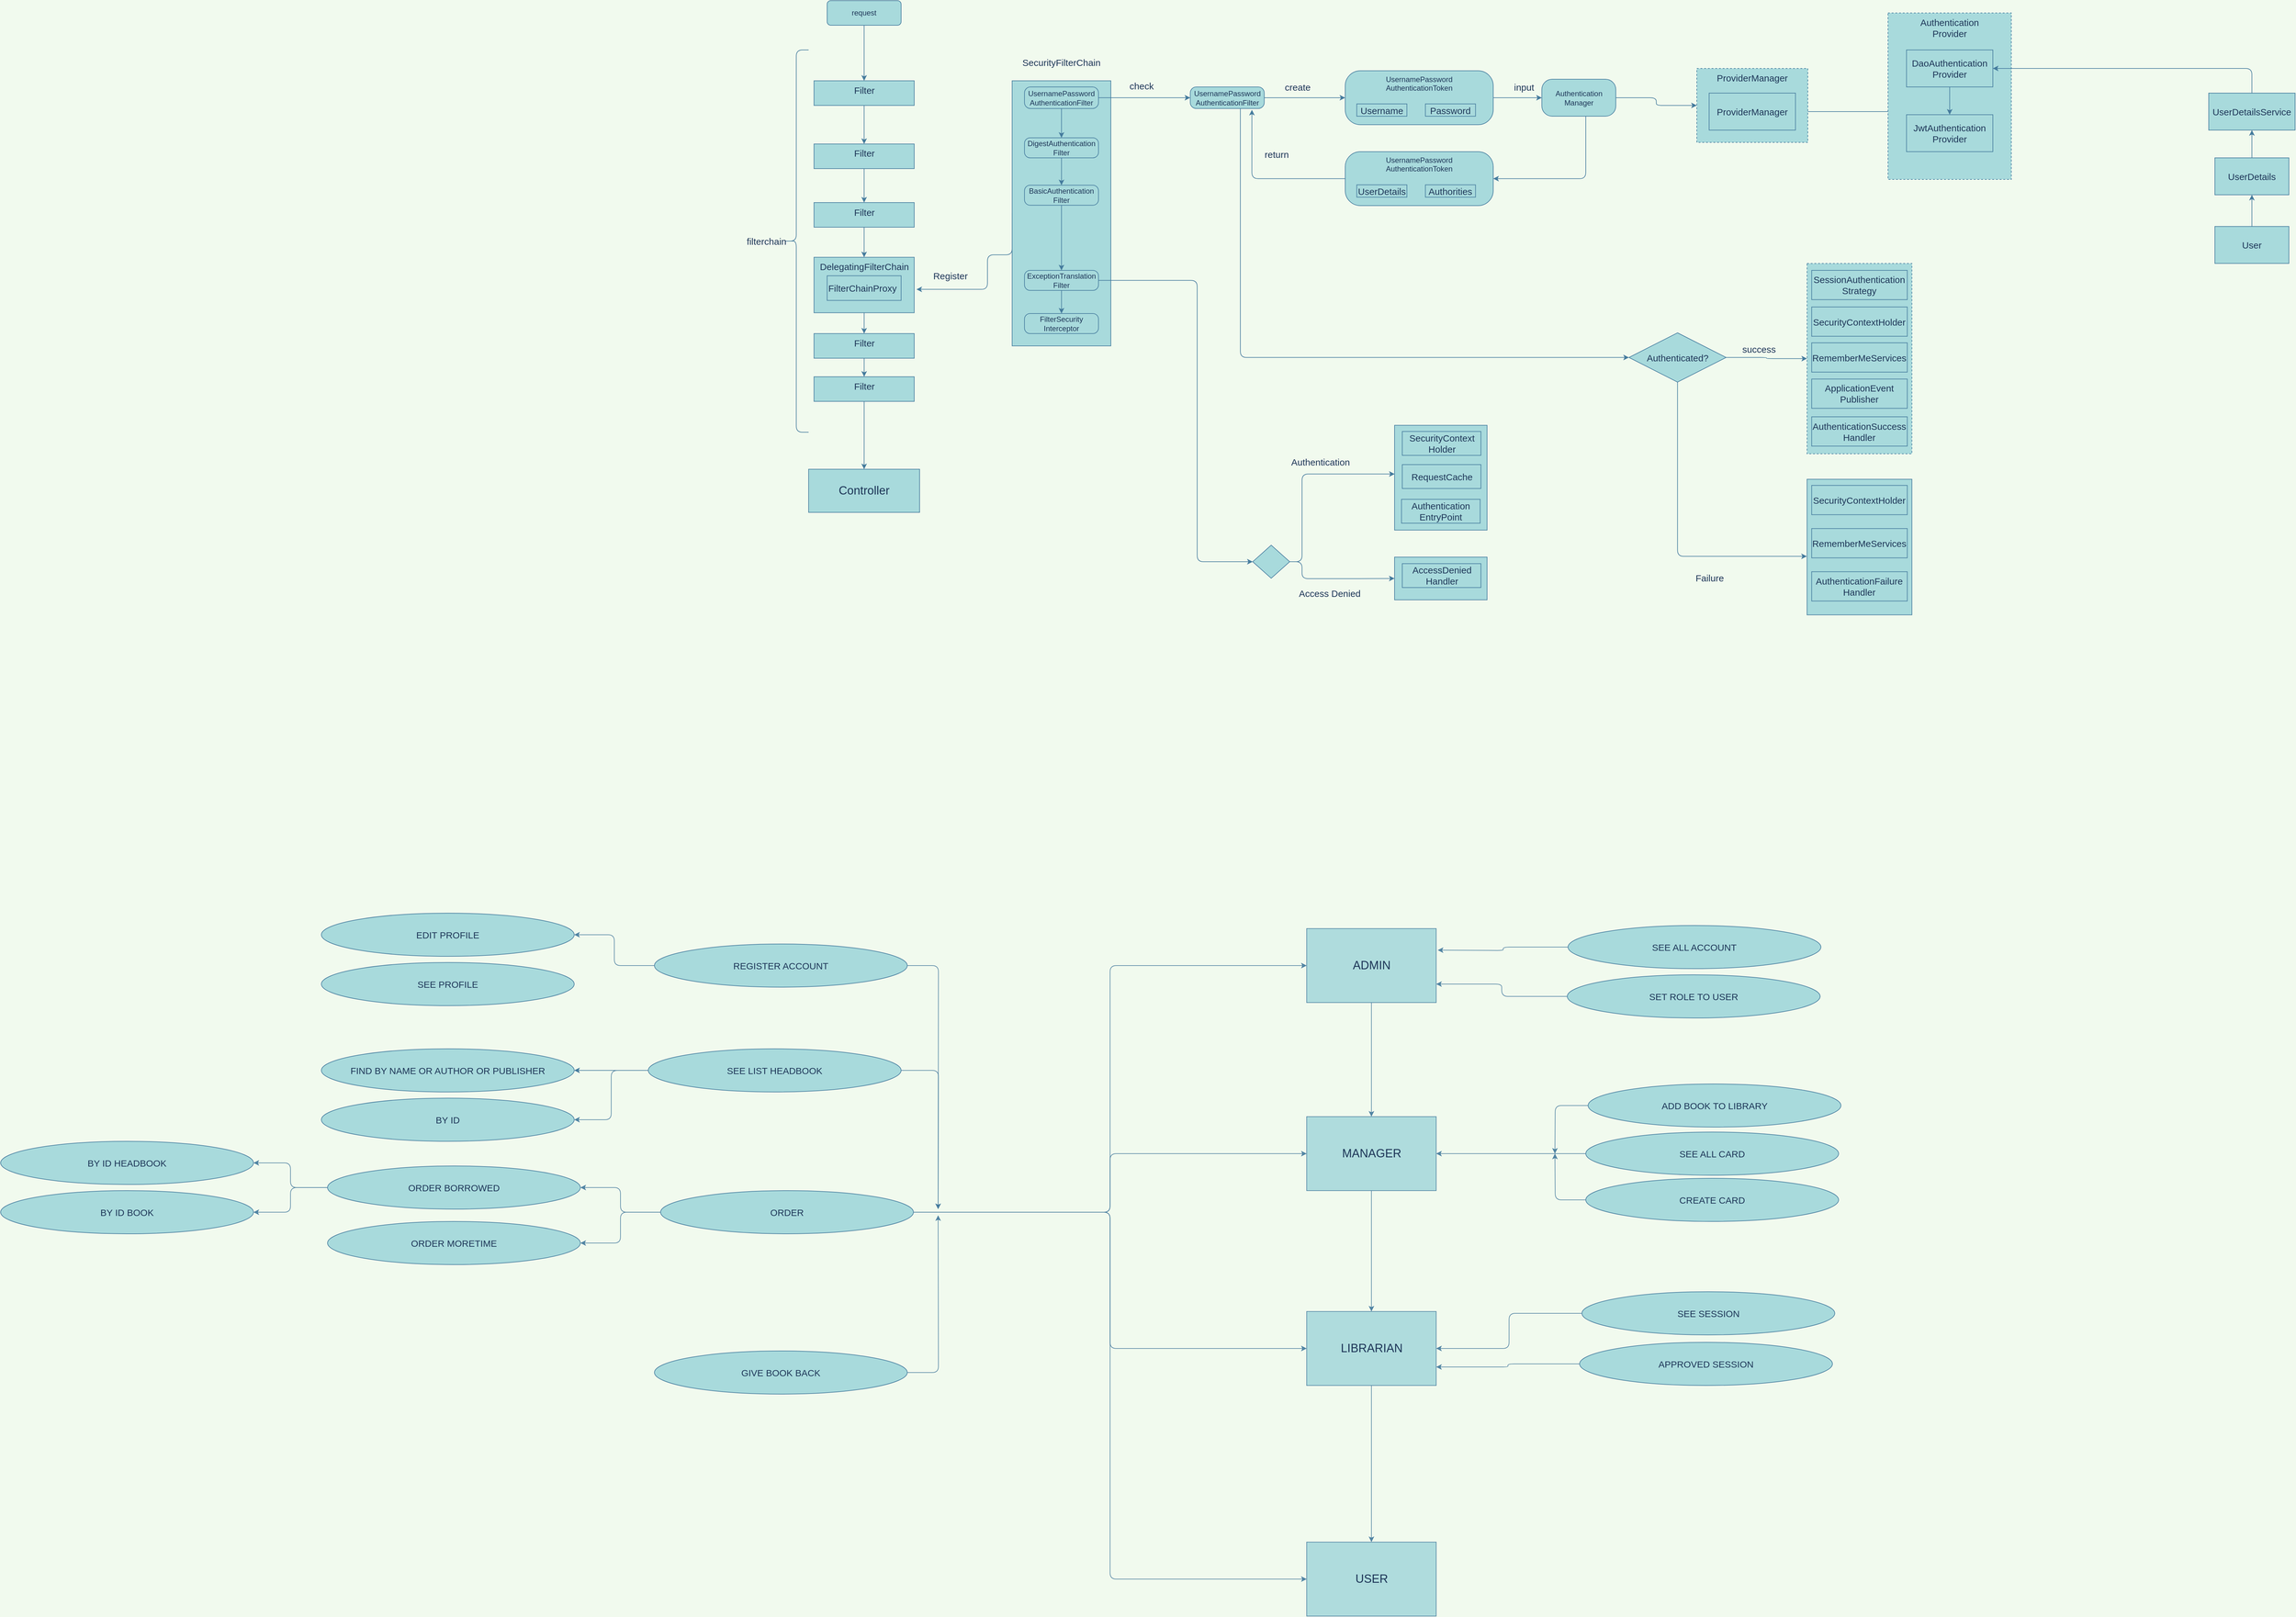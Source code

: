 <mxfile version="14.1.1" type="github">
  <diagram id="C5RBs43oDa-KdzZeNtuy" name="Page-1">
    <mxGraphModel dx="5030" dy="967" grid="1" gridSize="10" guides="1" tooltips="1" connect="1" arrows="1" fold="1" page="1" pageScale="1" pageWidth="3300" pageHeight="4681" background="#F1FAEE" math="0" shadow="0">
      <root>
        <mxCell id="WIyWlLk6GJQsqaUBKTNV-0" />
        <mxCell id="WIyWlLk6GJQsqaUBKTNV-1" parent="WIyWlLk6GJQsqaUBKTNV-0" />
        <mxCell id="i1rqOl0TpUe76ZHr00pR-119" style="edgeStyle=orthogonalEdgeStyle;curved=0;rounded=1;sketch=0;orthogonalLoop=1;jettySize=auto;html=1;entryX=1;entryY=0.5;entryDx=0;entryDy=0;strokeColor=#457B9D;fillColor=#A8DADC;fontSize=15;fontColor=#1D3557;" edge="1" parent="WIyWlLk6GJQsqaUBKTNV-1" source="i1rqOl0TpUe76ZHr00pR-103" target="i1rqOl0TpUe76ZHr00pR-118">
          <mxGeometry relative="1" as="geometry">
            <Array as="points">
              <mxPoint x="1840" y="240" />
              <mxPoint x="1840" y="240" />
            </Array>
          </mxGeometry>
        </mxCell>
        <mxCell id="i1rqOl0TpUe76ZHr00pR-103" value="Authentication&lt;br&gt;Provider" style="rounded=0;whiteSpace=wrap;html=1;sketch=0;strokeColor=#457B9D;fillColor=#A8DADC;fontSize=15;fontColor=#1D3557;align=center;labelBackgroundColor=none;verticalAlign=top;dashed=1;" vertex="1" parent="WIyWlLk6GJQsqaUBKTNV-1">
          <mxGeometry x="1880" y="80" width="200" height="270" as="geometry" />
        </mxCell>
        <mxCell id="i1rqOl0TpUe76ZHr00pR-105" value="ProviderManager" style="rounded=0;whiteSpace=wrap;html=1;sketch=0;strokeColor=#457B9D;fillColor=#A8DADC;fontSize=15;fontColor=#1D3557;align=center;verticalAlign=top;dashed=1;" vertex="1" parent="WIyWlLk6GJQsqaUBKTNV-1">
          <mxGeometry x="1570" y="170" width="180" height="120" as="geometry" />
        </mxCell>
        <mxCell id="i1rqOl0TpUe76ZHr00pR-66" style="edgeStyle=orthogonalEdgeStyle;curved=0;rounded=1;sketch=0;orthogonalLoop=1;jettySize=auto;html=1;entryX=0.5;entryY=0;entryDx=0;entryDy=0;strokeColor=#457B9D;fillColor=#A8DADC;fontSize=15;fontColor=#1D3557;" edge="1" parent="WIyWlLk6GJQsqaUBKTNV-1" source="i1rqOl0TpUe76ZHr00pR-19" target="i1rqOl0TpUe76ZHr00pR-63">
          <mxGeometry relative="1" as="geometry" />
        </mxCell>
        <mxCell id="i1rqOl0TpUe76ZHr00pR-19" value="DelegatingFilterChain" style="rounded=0;whiteSpace=wrap;html=1;sketch=0;strokeColor=#457B9D;fillColor=#A8DADC;fontSize=15;fontColor=#1D3557;align=center;horizontal=1;verticalAlign=top;" vertex="1" parent="WIyWlLk6GJQsqaUBKTNV-1">
          <mxGeometry x="138.75" y="476.24" width="162.5" height="90" as="geometry" />
        </mxCell>
        <mxCell id="i1rqOl0TpUe76ZHr00pR-18" style="edgeStyle=orthogonalEdgeStyle;curved=0;rounded=1;sketch=0;orthogonalLoop=1;jettySize=auto;html=1;strokeColor=#457B9D;fillColor=#A8DADC;fontSize=15;fontColor=#1D3557;entryX=1.022;entryY=0.578;entryDx=0;entryDy=0;entryPerimeter=0;exitX=0;exitY=0.5;exitDx=0;exitDy=0;" edge="1" parent="WIyWlLk6GJQsqaUBKTNV-1" source="i1rqOl0TpUe76ZHr00pR-17" target="i1rqOl0TpUe76ZHr00pR-19">
          <mxGeometry relative="1" as="geometry">
            <mxPoint x="470" y="491.24" as="targetPoint" />
            <Array as="points">
              <mxPoint x="420" y="472.24" />
              <mxPoint x="420" y="528.24" />
            </Array>
          </mxGeometry>
        </mxCell>
        <mxCell id="i1rqOl0TpUe76ZHr00pR-17" value="" style="rounded=0;whiteSpace=wrap;html=1;sketch=0;strokeColor=#457B9D;fillColor=#A8DADC;fontSize=15;fontColor=#1D3557;align=left;" vertex="1" parent="WIyWlLk6GJQsqaUBKTNV-1">
          <mxGeometry x="459.98" y="190" width="160.02" height="430" as="geometry" />
        </mxCell>
        <mxCell id="i1rqOl0TpUe76ZHr00pR-62" style="edgeStyle=orthogonalEdgeStyle;curved=0;rounded=1;sketch=0;orthogonalLoop=1;jettySize=auto;html=1;entryX=0.5;entryY=0;entryDx=0;entryDy=0;strokeColor=#457B9D;fillColor=#A8DADC;fontSize=15;fontColor=#1D3557;" edge="1" parent="WIyWlLk6GJQsqaUBKTNV-1" source="WIyWlLk6GJQsqaUBKTNV-3" target="i1rqOl0TpUe76ZHr00pR-47">
          <mxGeometry relative="1" as="geometry" />
        </mxCell>
        <mxCell id="WIyWlLk6GJQsqaUBKTNV-3" value="request" style="rounded=1;whiteSpace=wrap;html=1;fontSize=12;glass=0;strokeWidth=1;shadow=0;fillColor=#A8DADC;strokeColor=#457B9D;fontColor=#1D3557;" parent="WIyWlLk6GJQsqaUBKTNV-1" vertex="1">
          <mxGeometry x="160" y="60" width="120" height="40" as="geometry" />
        </mxCell>
        <mxCell id="i1rqOl0TpUe76ZHr00pR-2" value="filterchain" style="shape=curlyBracket;whiteSpace=wrap;html=1;rounded=1;sketch=0;strokeColor=#457B9D;fillColor=#A8DADC;fontColor=#1D3557;align=left;fontSize=15;verticalAlign=middle;horizontal=1;labelPosition=left;verticalLabelPosition=middle;textDirection=rtl;" vertex="1" parent="WIyWlLk6GJQsqaUBKTNV-1">
          <mxGeometry x="90" y="140" width="40" height="620" as="geometry" />
        </mxCell>
        <mxCell id="i1rqOl0TpUe76ZHr00pR-68" value="" style="edgeStyle=orthogonalEdgeStyle;curved=0;rounded=1;sketch=0;orthogonalLoop=1;jettySize=auto;html=1;strokeColor=#457B9D;fillColor=#A8DADC;fontSize=15;fontColor=#1D3557;" edge="1" parent="WIyWlLk6GJQsqaUBKTNV-1" source="i1rqOl0TpUe76ZHr00pR-4" target="i1rqOl0TpUe76ZHr00pR-67">
          <mxGeometry relative="1" as="geometry" />
        </mxCell>
        <mxCell id="i1rqOl0TpUe76ZHr00pR-151" style="edgeStyle=orthogonalEdgeStyle;curved=0;rounded=1;sketch=0;orthogonalLoop=1;jettySize=auto;html=1;entryX=0;entryY=0.5;entryDx=0;entryDy=0;strokeColor=#457B9D;fillColor=#A8DADC;fontSize=19;fontColor=#1D3557;" edge="1" parent="WIyWlLk6GJQsqaUBKTNV-1" source="i1rqOl0TpUe76ZHr00pR-4" target="i1rqOl0TpUe76ZHr00pR-75">
          <mxGeometry relative="1" as="geometry">
            <Array as="points">
              <mxPoint x="830" y="639" />
            </Array>
          </mxGeometry>
        </mxCell>
        <mxCell id="i1rqOl0TpUe76ZHr00pR-4" value="UsernamePassword&lt;br&gt;AuthenticationFilter" style="whiteSpace=wrap;html=1;rounded=1;shadow=0;fontColor=#1D3557;strokeColor=#457B9D;strokeWidth=1;fillColor=#A8DADC;glass=0;arcSize=28;rotation=0;" vertex="1" parent="WIyWlLk6GJQsqaUBKTNV-1">
          <mxGeometry x="748.75" y="200" width="120" height="35" as="geometry" />
        </mxCell>
        <mxCell id="i1rqOl0TpUe76ZHr00pR-9" value="" style="edgeStyle=orthogonalEdgeStyle;curved=0;rounded=1;sketch=0;orthogonalLoop=1;jettySize=auto;html=1;strokeColor=#457B9D;fillColor=#A8DADC;fontSize=15;fontColor=#1D3557;" edge="1" parent="WIyWlLk6GJQsqaUBKTNV-1" source="i1rqOl0TpUe76ZHr00pR-6" target="i1rqOl0TpUe76ZHr00pR-8">
          <mxGeometry relative="1" as="geometry" />
        </mxCell>
        <mxCell id="i1rqOl0TpUe76ZHr00pR-6" value="DigestAuthentication&lt;br&gt;Filter" style="whiteSpace=wrap;html=1;rounded=1;shadow=0;fontColor=#1D3557;strokeColor=#457B9D;strokeWidth=1;fillColor=#A8DADC;glass=0;arcSize=28;rotation=0;" vertex="1" parent="WIyWlLk6GJQsqaUBKTNV-1">
          <mxGeometry x="479.99" y="282.49" width="120" height="32.5" as="geometry" />
        </mxCell>
        <mxCell id="i1rqOl0TpUe76ZHr00pR-24" value="" style="edgeStyle=orthogonalEdgeStyle;curved=0;rounded=1;sketch=0;orthogonalLoop=1;jettySize=auto;html=1;strokeColor=#457B9D;fillColor=#A8DADC;fontSize=15;fontColor=#1D3557;" edge="1" parent="WIyWlLk6GJQsqaUBKTNV-1" source="i1rqOl0TpUe76ZHr00pR-8" target="i1rqOl0TpUe76ZHr00pR-23">
          <mxGeometry relative="1" as="geometry" />
        </mxCell>
        <mxCell id="i1rqOl0TpUe76ZHr00pR-8" value="BasicAuthentication&lt;br&gt;Filter" style="whiteSpace=wrap;html=1;rounded=1;shadow=0;fontColor=#1D3557;strokeColor=#457B9D;strokeWidth=1;fillColor=#A8DADC;glass=0;arcSize=28;rotation=0;" vertex="1" parent="WIyWlLk6GJQsqaUBKTNV-1">
          <mxGeometry x="479.98" y="359.37" width="120" height="32.5" as="geometry" />
        </mxCell>
        <mxCell id="i1rqOl0TpUe76ZHr00pR-13" value="SecurityFilterChain&lt;br&gt;" style="text;html=1;strokeColor=none;fillColor=none;align=center;verticalAlign=middle;whiteSpace=wrap;rounded=0;sketch=0;fontSize=15;fontColor=#1D3557;" vertex="1" parent="WIyWlLk6GJQsqaUBKTNV-1">
          <mxGeometry x="489.98" y="150" width="100" height="20" as="geometry" />
        </mxCell>
        <mxCell id="i1rqOl0TpUe76ZHr00pR-21" value="FilterChainProxy" style="rounded=0;whiteSpace=wrap;html=1;sketch=0;strokeColor=#457B9D;fillColor=#A8DADC;fontSize=15;fontColor=#1D3557;align=left;" vertex="1" parent="WIyWlLk6GJQsqaUBKTNV-1">
          <mxGeometry x="160" y="506.24" width="120" height="40" as="geometry" />
        </mxCell>
        <mxCell id="i1rqOl0TpUe76ZHr00pR-22" value="Register" style="text;html=1;strokeColor=none;fillColor=none;align=center;verticalAlign=middle;whiteSpace=wrap;rounded=0;sketch=0;fontSize=15;fontColor=#1D3557;" vertex="1" parent="WIyWlLk6GJQsqaUBKTNV-1">
          <mxGeometry x="340" y="496.24" width="40" height="20" as="geometry" />
        </mxCell>
        <mxCell id="i1rqOl0TpUe76ZHr00pR-26" value="" style="edgeStyle=orthogonalEdgeStyle;curved=0;rounded=1;sketch=0;orthogonalLoop=1;jettySize=auto;html=1;strokeColor=#457B9D;fillColor=#A8DADC;fontSize=15;fontColor=#1D3557;" edge="1" parent="WIyWlLk6GJQsqaUBKTNV-1" source="i1rqOl0TpUe76ZHr00pR-23" target="i1rqOl0TpUe76ZHr00pR-25">
          <mxGeometry relative="1" as="geometry" />
        </mxCell>
        <mxCell id="i1rqOl0TpUe76ZHr00pR-28" value="" style="edgeStyle=orthogonalEdgeStyle;curved=0;rounded=1;sketch=0;orthogonalLoop=1;jettySize=auto;html=1;strokeColor=#457B9D;fillColor=#A8DADC;fontSize=15;fontColor=#1D3557;entryX=0;entryY=0.5;entryDx=0;entryDy=0;" edge="1" parent="WIyWlLk6GJQsqaUBKTNV-1" source="i1rqOl0TpUe76ZHr00pR-23" target="i1rqOl0TpUe76ZHr00pR-27">
          <mxGeometry relative="1" as="geometry">
            <mxPoint x="650.003" y="513.776" as="targetPoint" />
            <Array as="points">
              <mxPoint x="760" y="514" />
              <mxPoint x="760" y="970" />
            </Array>
          </mxGeometry>
        </mxCell>
        <mxCell id="i1rqOl0TpUe76ZHr00pR-23" value="ExceptionTranslation&lt;br&gt;Filter" style="whiteSpace=wrap;html=1;rounded=1;shadow=0;fontColor=#1D3557;strokeColor=#457B9D;strokeWidth=1;fillColor=#A8DADC;glass=0;arcSize=28;rotation=0;" vertex="1" parent="WIyWlLk6GJQsqaUBKTNV-1">
          <mxGeometry x="479.98" y="497.5" width="120" height="32.5" as="geometry" />
        </mxCell>
        <mxCell id="i1rqOl0TpUe76ZHr00pR-25" value="FilterSecurity&lt;br&gt;Interceptor" style="whiteSpace=wrap;html=1;rounded=1;shadow=0;fontColor=#1D3557;strokeColor=#457B9D;strokeWidth=1;fillColor=#A8DADC;glass=0;arcSize=28;rotation=0;" vertex="1" parent="WIyWlLk6GJQsqaUBKTNV-1">
          <mxGeometry x="479.98" y="567.5" width="120" height="32.5" as="geometry" />
        </mxCell>
        <mxCell id="i1rqOl0TpUe76ZHr00pR-37" style="edgeStyle=orthogonalEdgeStyle;curved=0;rounded=1;sketch=0;orthogonalLoop=1;jettySize=auto;html=1;entryX=0.001;entryY=0.465;entryDx=0;entryDy=0;entryPerimeter=0;strokeColor=#457B9D;fillColor=#A8DADC;fontSize=15;fontColor=#1D3557;" edge="1" parent="WIyWlLk6GJQsqaUBKTNV-1" source="i1rqOl0TpUe76ZHr00pR-27" target="i1rqOl0TpUe76ZHr00pR-30">
          <mxGeometry relative="1" as="geometry">
            <Array as="points">
              <mxPoint x="930" y="970.5" />
              <mxPoint x="930" y="827.5" />
            </Array>
          </mxGeometry>
        </mxCell>
        <mxCell id="i1rqOl0TpUe76ZHr00pR-45" style="edgeStyle=orthogonalEdgeStyle;curved=0;rounded=1;sketch=0;orthogonalLoop=1;jettySize=auto;html=1;entryX=0;entryY=0.5;entryDx=0;entryDy=0;strokeColor=#457B9D;fillColor=#A8DADC;fontSize=15;fontColor=#1D3557;" edge="1" parent="WIyWlLk6GJQsqaUBKTNV-1" source="i1rqOl0TpUe76ZHr00pR-27" target="i1rqOl0TpUe76ZHr00pR-40">
          <mxGeometry relative="1" as="geometry">
            <Array as="points">
              <mxPoint x="930" y="970.5" />
              <mxPoint x="930" y="997.5" />
              <mxPoint x="1030" y="997.5" />
            </Array>
          </mxGeometry>
        </mxCell>
        <mxCell id="i1rqOl0TpUe76ZHr00pR-27" value="" style="rhombus;whiteSpace=wrap;html=1;rounded=1;shadow=0;fontColor=#1D3557;strokeColor=#457B9D;strokeWidth=1;fillColor=#A8DADC;glass=0;arcSize=0;" vertex="1" parent="WIyWlLk6GJQsqaUBKTNV-1">
          <mxGeometry x="850" y="943.14" width="60" height="53.75" as="geometry" />
        </mxCell>
        <mxCell id="i1rqOl0TpUe76ZHr00pR-30" value="" style="rounded=0;whiteSpace=wrap;html=1;sketch=0;strokeColor=#457B9D;fillColor=#A8DADC;fontSize=15;fontColor=#1D3557;align=left;" vertex="1" parent="WIyWlLk6GJQsqaUBKTNV-1">
          <mxGeometry x="1080" y="748.75" width="150" height="170" as="geometry" />
        </mxCell>
        <mxCell id="i1rqOl0TpUe76ZHr00pR-31" value="SecurityContext&lt;br&gt;&lt;div style=&quot;&quot;&gt;&lt;span&gt;Holder&lt;/span&gt;&lt;/div&gt;" style="rounded=0;whiteSpace=wrap;html=1;sketch=0;strokeColor=#457B9D;fillColor=#A8DADC;fontSize=15;fontColor=#1D3557;align=center;" vertex="1" parent="WIyWlLk6GJQsqaUBKTNV-1">
          <mxGeometry x="1092.5" y="758.75" width="127.5" height="38.75" as="geometry" />
        </mxCell>
        <mxCell id="i1rqOl0TpUe76ZHr00pR-33" value="RequestCache" style="rounded=0;whiteSpace=wrap;html=1;sketch=0;strokeColor=#457B9D;fillColor=#A8DADC;fontSize=15;fontColor=#1D3557;align=center;" vertex="1" parent="WIyWlLk6GJQsqaUBKTNV-1">
          <mxGeometry x="1092.5" y="812.5" width="127.5" height="38.75" as="geometry" />
        </mxCell>
        <mxCell id="i1rqOl0TpUe76ZHr00pR-35" value="Authentication&lt;br&gt;EntryPoint" style="rounded=0;whiteSpace=wrap;html=1;sketch=0;strokeColor=#457B9D;fillColor=#A8DADC;fontSize=15;fontColor=#1D3557;align=center;" vertex="1" parent="WIyWlLk6GJQsqaUBKTNV-1">
          <mxGeometry x="1091.25" y="868.75" width="127.5" height="38.75" as="geometry" />
        </mxCell>
        <mxCell id="i1rqOl0TpUe76ZHr00pR-38" value="Authentication" style="text;html=1;strokeColor=none;fillColor=none;align=center;verticalAlign=middle;whiteSpace=wrap;rounded=0;sketch=0;fontSize=15;fontColor=#1D3557;" vertex="1" parent="WIyWlLk6GJQsqaUBKTNV-1">
          <mxGeometry x="940" y="797.5" width="40" height="20" as="geometry" />
        </mxCell>
        <mxCell id="i1rqOl0TpUe76ZHr00pR-40" value="" style="rounded=0;whiteSpace=wrap;html=1;sketch=0;strokeColor=#457B9D;fillColor=#A8DADC;fontSize=15;fontColor=#1D3557;align=left;" vertex="1" parent="WIyWlLk6GJQsqaUBKTNV-1">
          <mxGeometry x="1080" y="962.5" width="150" height="69.36" as="geometry" />
        </mxCell>
        <mxCell id="i1rqOl0TpUe76ZHr00pR-41" value="AccessDenied&lt;br&gt;Handler" style="rounded=0;whiteSpace=wrap;html=1;sketch=0;strokeColor=#457B9D;fillColor=#A8DADC;fontSize=15;fontColor=#1D3557;align=center;" vertex="1" parent="WIyWlLk6GJQsqaUBKTNV-1">
          <mxGeometry x="1092.5" y="973.12" width="127.5" height="38.75" as="geometry" />
        </mxCell>
        <mxCell id="i1rqOl0TpUe76ZHr00pR-46" value="Access Denied" style="text;html=1;strokeColor=none;fillColor=none;align=center;verticalAlign=middle;whiteSpace=wrap;rounded=0;sketch=0;fontSize=15;fontColor=#1D3557;" vertex="1" parent="WIyWlLk6GJQsqaUBKTNV-1">
          <mxGeometry x="920" y="1007.51" width="110" height="26.24" as="geometry" />
        </mxCell>
        <mxCell id="i1rqOl0TpUe76ZHr00pR-58" value="" style="edgeStyle=orthogonalEdgeStyle;curved=0;rounded=1;sketch=0;orthogonalLoop=1;jettySize=auto;html=1;strokeColor=#457B9D;fillColor=#A8DADC;fontSize=15;fontColor=#1D3557;" edge="1" parent="WIyWlLk6GJQsqaUBKTNV-1" source="i1rqOl0TpUe76ZHr00pR-47" target="i1rqOl0TpUe76ZHr00pR-57">
          <mxGeometry relative="1" as="geometry" />
        </mxCell>
        <mxCell id="i1rqOl0TpUe76ZHr00pR-47" value="Filter" style="rounded=0;whiteSpace=wrap;html=1;sketch=0;strokeColor=#457B9D;fillColor=#A8DADC;fontSize=15;fontColor=#1D3557;align=center;horizontal=1;verticalAlign=top;" vertex="1" parent="WIyWlLk6GJQsqaUBKTNV-1">
          <mxGeometry x="138.75" y="190" width="162.5" height="40" as="geometry" />
        </mxCell>
        <mxCell id="i1rqOl0TpUe76ZHr00pR-60" value="" style="edgeStyle=orthogonalEdgeStyle;curved=0;rounded=1;sketch=0;orthogonalLoop=1;jettySize=auto;html=1;strokeColor=#457B9D;fillColor=#A8DADC;fontSize=15;fontColor=#1D3557;" edge="1" parent="WIyWlLk6GJQsqaUBKTNV-1" source="i1rqOl0TpUe76ZHr00pR-57" target="i1rqOl0TpUe76ZHr00pR-59">
          <mxGeometry relative="1" as="geometry" />
        </mxCell>
        <mxCell id="i1rqOl0TpUe76ZHr00pR-57" value="Filter" style="rounded=0;whiteSpace=wrap;html=1;sketch=0;strokeColor=#457B9D;fillColor=#A8DADC;fontSize=15;fontColor=#1D3557;align=center;horizontal=1;verticalAlign=top;" vertex="1" parent="WIyWlLk6GJQsqaUBKTNV-1">
          <mxGeometry x="138.75" y="292.49" width="162.5" height="40" as="geometry" />
        </mxCell>
        <mxCell id="i1rqOl0TpUe76ZHr00pR-61" style="edgeStyle=orthogonalEdgeStyle;curved=0;rounded=1;sketch=0;orthogonalLoop=1;jettySize=auto;html=1;strokeColor=#457B9D;fillColor=#A8DADC;fontSize=15;fontColor=#1D3557;" edge="1" parent="WIyWlLk6GJQsqaUBKTNV-1" source="i1rqOl0TpUe76ZHr00pR-59" target="i1rqOl0TpUe76ZHr00pR-19">
          <mxGeometry relative="1" as="geometry" />
        </mxCell>
        <mxCell id="i1rqOl0TpUe76ZHr00pR-59" value="Filter" style="rounded=0;whiteSpace=wrap;html=1;sketch=0;strokeColor=#457B9D;fillColor=#A8DADC;fontSize=15;fontColor=#1D3557;align=center;horizontal=1;verticalAlign=top;" vertex="1" parent="WIyWlLk6GJQsqaUBKTNV-1">
          <mxGeometry x="138.75" y="387.5" width="162.5" height="40" as="geometry" />
        </mxCell>
        <mxCell id="i1rqOl0TpUe76ZHr00pR-65" value="" style="edgeStyle=orthogonalEdgeStyle;curved=0;rounded=1;sketch=0;orthogonalLoop=1;jettySize=auto;html=1;strokeColor=#457B9D;fillColor=#A8DADC;fontSize=15;fontColor=#1D3557;" edge="1" parent="WIyWlLk6GJQsqaUBKTNV-1" source="i1rqOl0TpUe76ZHr00pR-63" target="i1rqOl0TpUe76ZHr00pR-64">
          <mxGeometry relative="1" as="geometry" />
        </mxCell>
        <mxCell id="i1rqOl0TpUe76ZHr00pR-63" value="Filter" style="rounded=0;whiteSpace=wrap;html=1;sketch=0;strokeColor=#457B9D;fillColor=#A8DADC;fontSize=15;fontColor=#1D3557;align=center;horizontal=1;verticalAlign=top;" vertex="1" parent="WIyWlLk6GJQsqaUBKTNV-1">
          <mxGeometry x="138.75" y="600" width="162.5" height="40" as="geometry" />
        </mxCell>
        <mxCell id="i1rqOl0TpUe76ZHr00pR-150" value="" style="edgeStyle=orthogonalEdgeStyle;curved=0;rounded=1;sketch=0;orthogonalLoop=1;jettySize=auto;html=1;strokeColor=#457B9D;fillColor=#A8DADC;fontSize=15;fontColor=#1D3557;" edge="1" parent="WIyWlLk6GJQsqaUBKTNV-1" source="i1rqOl0TpUe76ZHr00pR-64" target="i1rqOl0TpUe76ZHr00pR-149">
          <mxGeometry relative="1" as="geometry" />
        </mxCell>
        <mxCell id="i1rqOl0TpUe76ZHr00pR-64" value="Filter" style="rounded=0;whiteSpace=wrap;html=1;sketch=0;strokeColor=#457B9D;fillColor=#A8DADC;fontSize=15;fontColor=#1D3557;align=center;horizontal=1;verticalAlign=top;" vertex="1" parent="WIyWlLk6GJQsqaUBKTNV-1">
          <mxGeometry x="138.75" y="670" width="162.5" height="40" as="geometry" />
        </mxCell>
        <mxCell id="i1rqOl0TpUe76ZHr00pR-73" value="" style="edgeStyle=orthogonalEdgeStyle;curved=0;rounded=1;sketch=0;orthogonalLoop=1;jettySize=auto;html=1;strokeColor=#457B9D;fillColor=#A8DADC;fontSize=15;fontColor=#1D3557;" edge="1" parent="WIyWlLk6GJQsqaUBKTNV-1" source="i1rqOl0TpUe76ZHr00pR-67" target="i1rqOl0TpUe76ZHr00pR-72">
          <mxGeometry relative="1" as="geometry" />
        </mxCell>
        <mxCell id="i1rqOl0TpUe76ZHr00pR-67" value="UsernamePassword&lt;br&gt;AuthenticationToken" style="whiteSpace=wrap;html=1;rounded=1;shadow=0;fontColor=#1D3557;strokeColor=#457B9D;strokeWidth=1;fillColor=#A8DADC;glass=0;arcSize=28;rotation=0;verticalAlign=top;" vertex="1" parent="WIyWlLk6GJQsqaUBKTNV-1">
          <mxGeometry x="1000" y="173.75" width="240" height="87.5" as="geometry" />
        </mxCell>
        <mxCell id="i1rqOl0TpUe76ZHr00pR-69" value="create" style="text;html=1;strokeColor=none;fillColor=none;align=center;verticalAlign=middle;whiteSpace=wrap;rounded=0;sketch=0;fontSize=15;fontColor=#1D3557;" vertex="1" parent="WIyWlLk6GJQsqaUBKTNV-1">
          <mxGeometry x="902.5" y="190" width="40" height="20" as="geometry" />
        </mxCell>
        <mxCell id="i1rqOl0TpUe76ZHr00pR-110" style="edgeStyle=orthogonalEdgeStyle;curved=0;rounded=1;sketch=0;orthogonalLoop=1;jettySize=auto;html=1;strokeColor=#457B9D;fillColor=#A8DADC;fontSize=15;fontColor=#1D3557;" edge="1" parent="WIyWlLk6GJQsqaUBKTNV-1" source="i1rqOl0TpUe76ZHr00pR-72" target="i1rqOl0TpUe76ZHr00pR-105">
          <mxGeometry relative="1" as="geometry" />
        </mxCell>
        <mxCell id="i1rqOl0TpUe76ZHr00pR-145" style="edgeStyle=orthogonalEdgeStyle;curved=0;rounded=1;sketch=0;orthogonalLoop=1;jettySize=auto;html=1;entryX=1;entryY=0.5;entryDx=0;entryDy=0;strokeColor=#457B9D;fillColor=#A8DADC;fontSize=15;fontColor=#1D3557;" edge="1" parent="WIyWlLk6GJQsqaUBKTNV-1" source="i1rqOl0TpUe76ZHr00pR-72" target="i1rqOl0TpUe76ZHr00pR-141">
          <mxGeometry relative="1" as="geometry">
            <Array as="points">
              <mxPoint x="1390" y="349" />
            </Array>
          </mxGeometry>
        </mxCell>
        <mxCell id="i1rqOl0TpUe76ZHr00pR-72" value="Authentication&lt;br&gt;Manager" style="whiteSpace=wrap;html=1;rounded=1;shadow=0;fontColor=#1D3557;strokeColor=#457B9D;strokeWidth=1;fillColor=#A8DADC;glass=0;arcSize=28;" vertex="1" parent="WIyWlLk6GJQsqaUBKTNV-1">
          <mxGeometry x="1318.75" y="187.5" width="120" height="60" as="geometry" />
        </mxCell>
        <mxCell id="i1rqOl0TpUe76ZHr00pR-74" value="input" style="text;html=1;strokeColor=none;fillColor=none;align=center;verticalAlign=middle;whiteSpace=wrap;rounded=0;sketch=0;fontSize=15;fontColor=#1D3557;" vertex="1" parent="WIyWlLk6GJQsqaUBKTNV-1">
          <mxGeometry x="1270" y="190" width="40" height="20" as="geometry" />
        </mxCell>
        <mxCell id="i1rqOl0TpUe76ZHr00pR-77" value="" style="edgeStyle=orthogonalEdgeStyle;curved=0;rounded=1;sketch=0;orthogonalLoop=1;jettySize=auto;html=1;strokeColor=#457B9D;fillColor=#A8DADC;fontSize=15;fontColor=#1D3557;" edge="1" parent="WIyWlLk6GJQsqaUBKTNV-1" source="i1rqOl0TpUe76ZHr00pR-75" target="i1rqOl0TpUe76ZHr00pR-76">
          <mxGeometry relative="1" as="geometry" />
        </mxCell>
        <mxCell id="i1rqOl0TpUe76ZHr00pR-91" style="edgeStyle=orthogonalEdgeStyle;curved=0;rounded=1;sketch=0;orthogonalLoop=1;jettySize=auto;html=1;strokeColor=#457B9D;fillColor=#A8DADC;fontSize=15;fontColor=#1D3557;entryX=-0.002;entryY=0.566;entryDx=0;entryDy=0;entryPerimeter=0;" edge="1" parent="WIyWlLk6GJQsqaUBKTNV-1" source="i1rqOl0TpUe76ZHr00pR-75" target="i1rqOl0TpUe76ZHr00pR-90">
          <mxGeometry relative="1" as="geometry">
            <mxPoint x="1550" y="1016.24" as="targetPoint" />
            <Array as="points">
              <mxPoint x="1538.75" y="961.24" />
              <mxPoint x="1748.75" y="961.24" />
            </Array>
          </mxGeometry>
        </mxCell>
        <mxCell id="i1rqOl0TpUe76ZHr00pR-75" value="Authenticated?" style="rhombus;whiteSpace=wrap;html=1;rounded=0;sketch=0;strokeColor=#457B9D;fillColor=#A8DADC;fontSize=15;fontColor=#1D3557;align=center;" vertex="1" parent="WIyWlLk6GJQsqaUBKTNV-1">
          <mxGeometry x="1460" y="598.75" width="157.5" height="80" as="geometry" />
        </mxCell>
        <mxCell id="i1rqOl0TpUe76ZHr00pR-76" value="" style="whiteSpace=wrap;html=1;rounded=0;fontSize=15;fontColor=#1D3557;strokeColor=#457B9D;fillColor=#A8DADC;sketch=0;dashed=1;" vertex="1" parent="WIyWlLk6GJQsqaUBKTNV-1">
          <mxGeometry x="1748.75" y="486.24" width="170" height="308.75" as="geometry" />
        </mxCell>
        <mxCell id="i1rqOl0TpUe76ZHr00pR-78" value="SessionAuthentication&lt;br&gt;Strategy" style="rounded=0;whiteSpace=wrap;html=1;sketch=0;strokeColor=#457B9D;fillColor=#A8DADC;fontSize=15;fontColor=#1D3557;align=center;" vertex="1" parent="WIyWlLk6GJQsqaUBKTNV-1">
          <mxGeometry x="1756.25" y="497.48" width="155" height="47.51" as="geometry" />
        </mxCell>
        <mxCell id="i1rqOl0TpUe76ZHr00pR-79" value="SecurityContextHolder" style="rounded=0;whiteSpace=wrap;html=1;sketch=0;strokeColor=#457B9D;fillColor=#A8DADC;fontSize=15;fontColor=#1D3557;align=center;" vertex="1" parent="WIyWlLk6GJQsqaUBKTNV-1">
          <mxGeometry x="1756.25" y="556.86" width="155" height="47.51" as="geometry" />
        </mxCell>
        <mxCell id="i1rqOl0TpUe76ZHr00pR-81" value="RememberMeServices" style="rounded=0;whiteSpace=wrap;html=1;sketch=0;strokeColor=#457B9D;fillColor=#A8DADC;fontSize=15;fontColor=#1D3557;align=center;" vertex="1" parent="WIyWlLk6GJQsqaUBKTNV-1">
          <mxGeometry x="1756.25" y="614.99" width="155" height="47.51" as="geometry" />
        </mxCell>
        <mxCell id="i1rqOl0TpUe76ZHr00pR-83" value="ApplicationEvent&lt;br&gt;Publisher" style="rounded=0;whiteSpace=wrap;html=1;sketch=0;strokeColor=#457B9D;fillColor=#A8DADC;fontSize=15;fontColor=#1D3557;align=center;" vertex="1" parent="WIyWlLk6GJQsqaUBKTNV-1">
          <mxGeometry x="1756.25" y="673.72" width="155" height="47.51" as="geometry" />
        </mxCell>
        <mxCell id="i1rqOl0TpUe76ZHr00pR-85" value="AuthenticationSuccess&lt;br&gt;Handler" style="rounded=0;whiteSpace=wrap;html=1;sketch=0;strokeColor=#457B9D;fillColor=#A8DADC;fontSize=15;fontColor=#1D3557;align=center;" vertex="1" parent="WIyWlLk6GJQsqaUBKTNV-1">
          <mxGeometry x="1756.25" y="734.99" width="155" height="47.51" as="geometry" />
        </mxCell>
        <mxCell id="i1rqOl0TpUe76ZHr00pR-90" value="" style="whiteSpace=wrap;html=1;rounded=0;fontSize=15;fontColor=#1D3557;strokeColor=#457B9D;fillColor=#A8DADC;sketch=0;" vertex="1" parent="WIyWlLk6GJQsqaUBKTNV-1">
          <mxGeometry x="1748.75" y="836.24" width="170" height="220" as="geometry" />
        </mxCell>
        <mxCell id="i1rqOl0TpUe76ZHr00pR-93" value="SecurityContextHolder" style="rounded=0;whiteSpace=wrap;html=1;sketch=0;strokeColor=#457B9D;fillColor=#A8DADC;fontSize=15;fontColor=#1D3557;align=center;" vertex="1" parent="WIyWlLk6GJQsqaUBKTNV-1">
          <mxGeometry x="1756.25" y="846.24" width="155" height="47.51" as="geometry" />
        </mxCell>
        <mxCell id="i1rqOl0TpUe76ZHr00pR-94" value="RememberMeServices" style="rounded=0;whiteSpace=wrap;html=1;sketch=0;strokeColor=#457B9D;fillColor=#A8DADC;fontSize=15;fontColor=#1D3557;align=center;" vertex="1" parent="WIyWlLk6GJQsqaUBKTNV-1">
          <mxGeometry x="1756.25" y="916.24" width="155" height="47.51" as="geometry" />
        </mxCell>
        <mxCell id="i1rqOl0TpUe76ZHr00pR-95" value="AuthenticationFailure&lt;br&gt;Handler" style="rounded=0;whiteSpace=wrap;html=1;sketch=0;strokeColor=#457B9D;fillColor=#A8DADC;fontSize=15;fontColor=#1D3557;align=center;" vertex="1" parent="WIyWlLk6GJQsqaUBKTNV-1">
          <mxGeometry x="1756.25" y="986.24" width="155" height="47.51" as="geometry" />
        </mxCell>
        <mxCell id="i1rqOl0TpUe76ZHr00pR-96" value="Failure" style="text;html=1;strokeColor=none;fillColor=none;align=center;verticalAlign=middle;whiteSpace=wrap;rounded=0;sketch=0;fontSize=15;fontColor=#1D3557;" vertex="1" parent="WIyWlLk6GJQsqaUBKTNV-1">
          <mxGeometry x="1571.25" y="986.24" width="40" height="20" as="geometry" />
        </mxCell>
        <mxCell id="i1rqOl0TpUe76ZHr00pR-97" value="success" style="text;html=1;strokeColor=none;fillColor=none;align=center;verticalAlign=middle;whiteSpace=wrap;rounded=0;sketch=0;fontSize=15;fontColor=#1D3557;" vertex="1" parent="WIyWlLk6GJQsqaUBKTNV-1">
          <mxGeometry x="1651.25" y="614.99" width="40" height="20" as="geometry" />
        </mxCell>
        <mxCell id="i1rqOl0TpUe76ZHr00pR-100" value="" style="edgeStyle=orthogonalEdgeStyle;curved=0;rounded=1;sketch=0;orthogonalLoop=1;jettySize=auto;html=1;strokeColor=#457B9D;fillColor=#A8DADC;fontSize=15;fontColor=#1D3557;" edge="1" parent="WIyWlLk6GJQsqaUBKTNV-1" source="i1rqOl0TpUe76ZHr00pR-98" target="i1rqOl0TpUe76ZHr00pR-99">
          <mxGeometry relative="1" as="geometry" />
        </mxCell>
        <mxCell id="i1rqOl0TpUe76ZHr00pR-98" value="User" style="rounded=0;whiteSpace=wrap;html=1;sketch=0;strokeColor=#457B9D;fillColor=#A8DADC;fontSize=15;fontColor=#1D3557;align=center;" vertex="1" parent="WIyWlLk6GJQsqaUBKTNV-1">
          <mxGeometry x="2410" y="426.24" width="120" height="60" as="geometry" />
        </mxCell>
        <mxCell id="i1rqOl0TpUe76ZHr00pR-102" value="" style="edgeStyle=orthogonalEdgeStyle;curved=0;rounded=1;sketch=0;orthogonalLoop=1;jettySize=auto;html=1;strokeColor=#457B9D;fillColor=#A8DADC;fontSize=15;fontColor=#1D3557;" edge="1" parent="WIyWlLk6GJQsqaUBKTNV-1" source="i1rqOl0TpUe76ZHr00pR-99" target="i1rqOl0TpUe76ZHr00pR-101">
          <mxGeometry relative="1" as="geometry" />
        </mxCell>
        <mxCell id="i1rqOl0TpUe76ZHr00pR-99" value="UserDetails" style="rounded=0;whiteSpace=wrap;html=1;sketch=0;strokeColor=#457B9D;fillColor=#A8DADC;fontSize=15;fontColor=#1D3557;align=center;" vertex="1" parent="WIyWlLk6GJQsqaUBKTNV-1">
          <mxGeometry x="2410" y="314.99" width="120" height="60" as="geometry" />
        </mxCell>
        <mxCell id="i1rqOl0TpUe76ZHr00pR-104" value="" style="edgeStyle=orthogonalEdgeStyle;curved=0;rounded=1;sketch=0;orthogonalLoop=1;jettySize=auto;html=1;strokeColor=#457B9D;fillColor=#A8DADC;fontSize=15;fontColor=#1D3557;entryX=1;entryY=0.5;entryDx=0;entryDy=0;" edge="1" parent="WIyWlLk6GJQsqaUBKTNV-1" source="i1rqOl0TpUe76ZHr00pR-101" target="i1rqOl0TpUe76ZHr00pR-107">
          <mxGeometry relative="1" as="geometry">
            <mxPoint x="2180" y="215" as="targetPoint" />
            <Array as="points">
              <mxPoint x="2470" y="170" />
            </Array>
          </mxGeometry>
        </mxCell>
        <mxCell id="i1rqOl0TpUe76ZHr00pR-101" value="UserDetailsService" style="rounded=0;whiteSpace=wrap;html=1;sketch=0;strokeColor=#457B9D;fillColor=#A8DADC;fontSize=15;fontColor=#1D3557;align=center;" vertex="1" parent="WIyWlLk6GJQsqaUBKTNV-1">
          <mxGeometry x="2400" y="210" width="140" height="60" as="geometry" />
        </mxCell>
        <mxCell id="i1rqOl0TpUe76ZHr00pR-109" value="" style="edgeStyle=orthogonalEdgeStyle;curved=0;rounded=1;sketch=0;orthogonalLoop=1;jettySize=auto;html=1;strokeColor=#457B9D;fillColor=#A8DADC;fontSize=15;fontColor=#1D3557;" edge="1" parent="WIyWlLk6GJQsqaUBKTNV-1" source="i1rqOl0TpUe76ZHr00pR-107" target="i1rqOl0TpUe76ZHr00pR-108">
          <mxGeometry relative="1" as="geometry" />
        </mxCell>
        <mxCell id="i1rqOl0TpUe76ZHr00pR-107" value="DaoAuthentication&lt;br&gt;Provider" style="rounded=0;whiteSpace=wrap;html=1;sketch=0;strokeColor=#457B9D;fillColor=#A8DADC;fontSize=15;fontColor=#1D3557;align=center;" vertex="1" parent="WIyWlLk6GJQsqaUBKTNV-1">
          <mxGeometry x="1910" y="140" width="140" height="60" as="geometry" />
        </mxCell>
        <mxCell id="i1rqOl0TpUe76ZHr00pR-108" value="JwtAuthentication&lt;br&gt;Provider" style="rounded=0;whiteSpace=wrap;html=1;sketch=0;strokeColor=#457B9D;fillColor=#A8DADC;fontSize=15;fontColor=#1D3557;align=center;" vertex="1" parent="WIyWlLk6GJQsqaUBKTNV-1">
          <mxGeometry x="1910" y="245" width="140" height="60" as="geometry" />
        </mxCell>
        <mxCell id="i1rqOl0TpUe76ZHr00pR-118" value="ProviderManager" style="rounded=0;whiteSpace=wrap;html=1;sketch=0;strokeColor=#457B9D;fillColor=#A8DADC;fontSize=15;fontColor=#1D3557;align=center;" vertex="1" parent="WIyWlLk6GJQsqaUBKTNV-1">
          <mxGeometry x="1590" y="210" width="140" height="60" as="geometry" />
        </mxCell>
        <mxCell id="i1rqOl0TpUe76ZHr00pR-122" style="edgeStyle=orthogonalEdgeStyle;curved=0;rounded=1;sketch=0;orthogonalLoop=1;jettySize=auto;html=1;strokeColor=#457B9D;fillColor=#A8DADC;fontSize=15;fontColor=#1D3557;" edge="1" parent="WIyWlLk6GJQsqaUBKTNV-1" source="i1rqOl0TpUe76ZHr00pR-120" target="i1rqOl0TpUe76ZHr00pR-6">
          <mxGeometry relative="1" as="geometry" />
        </mxCell>
        <mxCell id="i1rqOl0TpUe76ZHr00pR-147" style="edgeStyle=orthogonalEdgeStyle;curved=0;rounded=1;sketch=0;orthogonalLoop=1;jettySize=auto;html=1;entryX=0;entryY=0.5;entryDx=0;entryDy=0;strokeColor=#457B9D;fillColor=#A8DADC;fontSize=15;fontColor=#1D3557;" edge="1" parent="WIyWlLk6GJQsqaUBKTNV-1" source="i1rqOl0TpUe76ZHr00pR-120" target="i1rqOl0TpUe76ZHr00pR-4">
          <mxGeometry relative="1" as="geometry" />
        </mxCell>
        <mxCell id="i1rqOl0TpUe76ZHr00pR-120" value="UsernamePassword&lt;br&gt;AuthenticationFilter" style="whiteSpace=wrap;html=1;rounded=1;shadow=0;fontColor=#1D3557;strokeColor=#457B9D;strokeWidth=1;fillColor=#A8DADC;glass=0;arcSize=28;rotation=0;" vertex="1" parent="WIyWlLk6GJQsqaUBKTNV-1">
          <mxGeometry x="479.98" y="200" width="120" height="35" as="geometry" />
        </mxCell>
        <mxCell id="i1rqOl0TpUe76ZHr00pR-130" value="return" style="text;html=1;strokeColor=none;fillColor=none;align=center;verticalAlign=middle;whiteSpace=wrap;rounded=0;labelBackgroundColor=none;sketch=0;fontSize=15;fontColor=#1D3557;" vertex="1" parent="WIyWlLk6GJQsqaUBKTNV-1">
          <mxGeometry x="868.75" y="298.74" width="40" height="20" as="geometry" />
        </mxCell>
        <mxCell id="i1rqOl0TpUe76ZHr00pR-131" value="Username" style="rounded=0;whiteSpace=wrap;html=1;labelBackgroundColor=none;sketch=0;strokeColor=#457B9D;fillColor=#A8DADC;gradientColor=none;fontSize=15;fontColor=#1D3557;align=center;" vertex="1" parent="WIyWlLk6GJQsqaUBKTNV-1">
          <mxGeometry x="1018.75" y="227.5" width="81.25" height="20" as="geometry" />
        </mxCell>
        <mxCell id="i1rqOl0TpUe76ZHr00pR-132" value="Password" style="rounded=0;whiteSpace=wrap;html=1;labelBackgroundColor=none;sketch=0;strokeColor=#457B9D;fillColor=#A8DADC;gradientColor=none;fontSize=15;fontColor=#1D3557;align=center;" vertex="1" parent="WIyWlLk6GJQsqaUBKTNV-1">
          <mxGeometry x="1130" y="227.5" width="81.25" height="20" as="geometry" />
        </mxCell>
        <mxCell id="i1rqOl0TpUe76ZHr00pR-146" style="edgeStyle=orthogonalEdgeStyle;curved=0;rounded=1;sketch=0;orthogonalLoop=1;jettySize=auto;html=1;entryX=0.833;entryY=1.06;entryDx=0;entryDy=0;entryPerimeter=0;strokeColor=#457B9D;fillColor=#A8DADC;fontSize=15;fontColor=#1D3557;" edge="1" parent="WIyWlLk6GJQsqaUBKTNV-1" source="i1rqOl0TpUe76ZHr00pR-141" target="i1rqOl0TpUe76ZHr00pR-4">
          <mxGeometry relative="1" as="geometry" />
        </mxCell>
        <mxCell id="i1rqOl0TpUe76ZHr00pR-141" value="UsernamePassword&lt;br&gt;AuthenticationToken" style="whiteSpace=wrap;html=1;rounded=1;shadow=0;fontColor=#1D3557;strokeColor=#457B9D;strokeWidth=1;fillColor=#A8DADC;glass=0;arcSize=28;rotation=0;verticalAlign=top;" vertex="1" parent="WIyWlLk6GJQsqaUBKTNV-1">
          <mxGeometry x="1000" y="305" width="240" height="87.5" as="geometry" />
        </mxCell>
        <mxCell id="i1rqOl0TpUe76ZHr00pR-142" value="UserDetails" style="rounded=0;whiteSpace=wrap;html=1;labelBackgroundColor=none;sketch=0;strokeColor=#457B9D;fillColor=#A8DADC;gradientColor=none;fontSize=15;fontColor=#1D3557;align=center;" vertex="1" parent="WIyWlLk6GJQsqaUBKTNV-1">
          <mxGeometry x="1018.75" y="358.75" width="81.25" height="20" as="geometry" />
        </mxCell>
        <mxCell id="i1rqOl0TpUe76ZHr00pR-143" value="Authorities" style="rounded=0;whiteSpace=wrap;html=1;labelBackgroundColor=none;sketch=0;strokeColor=#457B9D;fillColor=#A8DADC;gradientColor=none;fontSize=15;fontColor=#1D3557;align=center;" vertex="1" parent="WIyWlLk6GJQsqaUBKTNV-1">
          <mxGeometry x="1130" y="358.75" width="81.25" height="20" as="geometry" />
        </mxCell>
        <mxCell id="i1rqOl0TpUe76ZHr00pR-148" value="check" style="text;html=1;strokeColor=none;fillColor=none;align=center;verticalAlign=middle;whiteSpace=wrap;rounded=0;labelBackgroundColor=none;sketch=0;fontSize=15;fontColor=#1D3557;" vertex="1" parent="WIyWlLk6GJQsqaUBKTNV-1">
          <mxGeometry x="650" y="187.5" width="40" height="20" as="geometry" />
        </mxCell>
        <mxCell id="i1rqOl0TpUe76ZHr00pR-149" value="Controller" style="whiteSpace=wrap;html=1;rounded=0;fontSize=19;fontColor=#1D3557;verticalAlign=middle;strokeColor=#457B9D;fillColor=#A8DADC;sketch=0;" vertex="1" parent="WIyWlLk6GJQsqaUBKTNV-1">
          <mxGeometry x="130" y="820" width="180" height="70" as="geometry" />
        </mxCell>
        <mxCell id="i1rqOl0TpUe76ZHr00pR-205" value="" style="edgeStyle=orthogonalEdgeStyle;curved=0;rounded=1;sketch=0;orthogonalLoop=1;jettySize=auto;html=1;shadow=0;strokeColor=#457B9D;strokeWidth=1;fillColor=#A8DADC;fontSize=19;fontColor=#1D3557;opacity=90;" edge="1" parent="WIyWlLk6GJQsqaUBKTNV-1" source="i1rqOl0TpUe76ZHr00pR-153" target="i1rqOl0TpUe76ZHr00pR-204">
          <mxGeometry relative="1" as="geometry" />
        </mxCell>
        <mxCell id="i1rqOl0TpUe76ZHr00pR-153" value="ADMIN" style="rounded=0;whiteSpace=wrap;html=1;labelBackgroundColor=none;sketch=0;strokeColor=#457B9D;fillColor=#A8DADC;gradientColor=none;fontSize=19;fontColor=#1D3557;align=center;opacity=90;strokeWidth=1;shadow=0;arcSize=12;" vertex="1" parent="WIyWlLk6GJQsqaUBKTNV-1">
          <mxGeometry x="937.5" y="1565" width="210" height="120" as="geometry" />
        </mxCell>
        <mxCell id="i1rqOl0TpUe76ZHr00pR-190" value="" style="edgeStyle=orthogonalEdgeStyle;curved=0;rounded=1;sketch=0;orthogonalLoop=1;jettySize=auto;html=1;strokeColor=#457B9D;fillColor=#A8DADC;fontSize=15;fontColor=#1D3557;" edge="1" parent="WIyWlLk6GJQsqaUBKTNV-1" source="i1rqOl0TpUe76ZHr00pR-160" target="i1rqOl0TpUe76ZHr00pR-189">
          <mxGeometry relative="1" as="geometry" />
        </mxCell>
        <mxCell id="i1rqOl0TpUe76ZHr00pR-217" style="edgeStyle=orthogonalEdgeStyle;curved=0;rounded=1;sketch=0;orthogonalLoop=1;jettySize=auto;html=1;shadow=0;strokeColor=#457B9D;strokeWidth=1;fillColor=#A8DADC;fontSize=19;fontColor=#1D3557;opacity=90;" edge="1" parent="WIyWlLk6GJQsqaUBKTNV-1" source="i1rqOl0TpUe76ZHr00pR-160">
          <mxGeometry relative="1" as="geometry">
            <mxPoint x="340" y="2020" as="targetPoint" />
          </mxGeometry>
        </mxCell>
        <mxCell id="i1rqOl0TpUe76ZHr00pR-230" style="edgeStyle=orthogonalEdgeStyle;curved=0;rounded=1;sketch=0;orthogonalLoop=1;jettySize=auto;html=1;entryX=1;entryY=0.5;entryDx=0;entryDy=0;shadow=0;strokeColor=#457B9D;strokeWidth=1;fillColor=#A8DADC;fontSize=19;fontColor=#1D3557;opacity=90;" edge="1" parent="WIyWlLk6GJQsqaUBKTNV-1" source="i1rqOl0TpUe76ZHr00pR-160" target="i1rqOl0TpUe76ZHr00pR-191">
          <mxGeometry relative="1" as="geometry" />
        </mxCell>
        <mxCell id="i1rqOl0TpUe76ZHr00pR-160" value="SEE LIST HEADBOOK" style="ellipse;whiteSpace=wrap;html=1;rounded=0;labelBackgroundColor=none;sketch=0;strokeColor=#457B9D;fillColor=#A8DADC;gradientColor=none;fontSize=15;fontColor=#1D3557;align=center;" vertex="1" parent="WIyWlLk6GJQsqaUBKTNV-1">
          <mxGeometry x="-130" y="1760" width="410" height="70" as="geometry" />
        </mxCell>
        <mxCell id="i1rqOl0TpUe76ZHr00pR-202" style="edgeStyle=orthogonalEdgeStyle;curved=0;rounded=1;sketch=0;orthogonalLoop=1;jettySize=auto;html=1;entryX=1;entryY=0.5;entryDx=0;entryDy=0;shadow=0;strokeColor=#457B9D;strokeWidth=1;fillColor=#A8DADC;fontSize=15;fontColor=#1D3557;opacity=90;" edge="1" parent="WIyWlLk6GJQsqaUBKTNV-1" source="i1rqOl0TpUe76ZHr00pR-161" target="i1rqOl0TpUe76ZHr00pR-163">
          <mxGeometry relative="1" as="geometry" />
        </mxCell>
        <mxCell id="i1rqOl0TpUe76ZHr00pR-203" style="edgeStyle=orthogonalEdgeStyle;curved=0;rounded=1;sketch=0;orthogonalLoop=1;jettySize=auto;html=1;entryX=1;entryY=0.5;entryDx=0;entryDy=0;shadow=0;strokeColor=#457B9D;strokeWidth=1;fillColor=#A8DADC;fontSize=15;fontColor=#1D3557;opacity=90;" edge="1" parent="WIyWlLk6GJQsqaUBKTNV-1" source="i1rqOl0TpUe76ZHr00pR-161" target="i1rqOl0TpUe76ZHr00pR-165">
          <mxGeometry relative="1" as="geometry" />
        </mxCell>
        <mxCell id="i1rqOl0TpUe76ZHr00pR-210" style="edgeStyle=orthogonalEdgeStyle;curved=0;rounded=1;sketch=0;orthogonalLoop=1;jettySize=auto;html=1;entryX=0;entryY=0.5;entryDx=0;entryDy=0;shadow=0;strokeColor=#457B9D;strokeWidth=1;fillColor=#A8DADC;fontSize=19;fontColor=#1D3557;opacity=90;" edge="1" parent="WIyWlLk6GJQsqaUBKTNV-1" source="i1rqOl0TpUe76ZHr00pR-161" target="i1rqOl0TpUe76ZHr00pR-153">
          <mxGeometry relative="1" as="geometry" />
        </mxCell>
        <mxCell id="i1rqOl0TpUe76ZHr00pR-211" style="edgeStyle=orthogonalEdgeStyle;curved=0;rounded=1;sketch=0;orthogonalLoop=1;jettySize=auto;html=1;entryX=0;entryY=0.5;entryDx=0;entryDy=0;shadow=0;strokeColor=#457B9D;strokeWidth=1;fillColor=#A8DADC;fontSize=19;fontColor=#1D3557;opacity=90;" edge="1" parent="WIyWlLk6GJQsqaUBKTNV-1" source="i1rqOl0TpUe76ZHr00pR-161" target="i1rqOl0TpUe76ZHr00pR-204">
          <mxGeometry relative="1" as="geometry" />
        </mxCell>
        <mxCell id="i1rqOl0TpUe76ZHr00pR-213" style="edgeStyle=orthogonalEdgeStyle;curved=0;rounded=1;sketch=0;orthogonalLoop=1;jettySize=auto;html=1;entryX=0;entryY=0.5;entryDx=0;entryDy=0;shadow=0;strokeColor=#457B9D;strokeWidth=1;fillColor=#A8DADC;fontSize=19;fontColor=#1D3557;opacity=90;" edge="1" parent="WIyWlLk6GJQsqaUBKTNV-1" source="i1rqOl0TpUe76ZHr00pR-161" target="i1rqOl0TpUe76ZHr00pR-208">
          <mxGeometry relative="1" as="geometry" />
        </mxCell>
        <mxCell id="i1rqOl0TpUe76ZHr00pR-215" style="edgeStyle=orthogonalEdgeStyle;curved=0;rounded=1;sketch=0;orthogonalLoop=1;jettySize=auto;html=1;entryX=0;entryY=0.5;entryDx=0;entryDy=0;shadow=0;strokeColor=#457B9D;strokeWidth=1;fillColor=#A8DADC;fontSize=19;fontColor=#1D3557;opacity=90;" edge="1" parent="WIyWlLk6GJQsqaUBKTNV-1" source="i1rqOl0TpUe76ZHr00pR-161" target="i1rqOl0TpUe76ZHr00pR-206">
          <mxGeometry relative="1" as="geometry" />
        </mxCell>
        <mxCell id="i1rqOl0TpUe76ZHr00pR-161" value="ORDER" style="ellipse;whiteSpace=wrap;html=1;rounded=0;labelBackgroundColor=none;sketch=0;strokeColor=#457B9D;fillColor=#A8DADC;gradientColor=none;fontSize=15;fontColor=#1D3557;align=center;" vertex="1" parent="WIyWlLk6GJQsqaUBKTNV-1">
          <mxGeometry x="-110" y="1990" width="410" height="70" as="geometry" />
        </mxCell>
        <mxCell id="i1rqOl0TpUe76ZHr00pR-233" value="" style="edgeStyle=orthogonalEdgeStyle;curved=0;rounded=1;sketch=0;orthogonalLoop=1;jettySize=auto;html=1;shadow=0;strokeColor=#457B9D;strokeWidth=1;fillColor=#A8DADC;fontSize=19;fontColor=#1D3557;opacity=90;" edge="1" parent="WIyWlLk6GJQsqaUBKTNV-1" source="i1rqOl0TpUe76ZHr00pR-163" target="i1rqOl0TpUe76ZHr00pR-232">
          <mxGeometry relative="1" as="geometry" />
        </mxCell>
        <mxCell id="i1rqOl0TpUe76ZHr00pR-235" value="" style="edgeStyle=orthogonalEdgeStyle;curved=0;rounded=1;sketch=0;orthogonalLoop=1;jettySize=auto;html=1;shadow=0;strokeColor=#457B9D;strokeWidth=1;fillColor=#A8DADC;fontSize=19;fontColor=#1D3557;opacity=90;" edge="1" parent="WIyWlLk6GJQsqaUBKTNV-1" source="i1rqOl0TpUe76ZHr00pR-163" target="i1rqOl0TpUe76ZHr00pR-234">
          <mxGeometry relative="1" as="geometry" />
        </mxCell>
        <mxCell id="i1rqOl0TpUe76ZHr00pR-163" value="ORDER BORROWED" style="ellipse;whiteSpace=wrap;html=1;rounded=0;labelBackgroundColor=none;sketch=0;strokeColor=#457B9D;fillColor=#A8DADC;gradientColor=none;fontSize=15;fontColor=#1D3557;align=center;" vertex="1" parent="WIyWlLk6GJQsqaUBKTNV-1">
          <mxGeometry x="-650" y="1950" width="410" height="70" as="geometry" />
        </mxCell>
        <mxCell id="i1rqOl0TpUe76ZHr00pR-165" value="ORDER MORETIME" style="ellipse;whiteSpace=wrap;html=1;rounded=0;labelBackgroundColor=none;sketch=0;strokeColor=#457B9D;fillColor=#A8DADC;gradientColor=none;fontSize=15;fontColor=#1D3557;align=center;" vertex="1" parent="WIyWlLk6GJQsqaUBKTNV-1">
          <mxGeometry x="-650" y="2040" width="410" height="70" as="geometry" />
        </mxCell>
        <mxCell id="i1rqOl0TpUe76ZHr00pR-214" style="edgeStyle=orthogonalEdgeStyle;curved=0;rounded=1;sketch=0;orthogonalLoop=1;jettySize=auto;html=1;shadow=0;strokeColor=#457B9D;strokeWidth=1;fillColor=#A8DADC;fontSize=19;fontColor=#1D3557;opacity=90;" edge="1" parent="WIyWlLk6GJQsqaUBKTNV-1" source="i1rqOl0TpUe76ZHr00pR-167">
          <mxGeometry relative="1" as="geometry">
            <mxPoint x="340" y="2030" as="targetPoint" />
          </mxGeometry>
        </mxCell>
        <mxCell id="i1rqOl0TpUe76ZHr00pR-167" value="GIVE BOOK BACK" style="ellipse;whiteSpace=wrap;html=1;rounded=0;labelBackgroundColor=none;sketch=0;strokeColor=#457B9D;fillColor=#A8DADC;gradientColor=none;fontSize=15;fontColor=#1D3557;align=center;" vertex="1" parent="WIyWlLk6GJQsqaUBKTNV-1">
          <mxGeometry x="-120" y="2250" width="410" height="70" as="geometry" />
        </mxCell>
        <mxCell id="i1rqOl0TpUe76ZHr00pR-218" style="edgeStyle=orthogonalEdgeStyle;curved=0;rounded=1;sketch=0;orthogonalLoop=1;jettySize=auto;html=1;shadow=0;strokeColor=#457B9D;strokeWidth=1;fillColor=#A8DADC;fontSize=19;fontColor=#1D3557;opacity=90;" edge="1" parent="WIyWlLk6GJQsqaUBKTNV-1" source="i1rqOl0TpUe76ZHr00pR-169">
          <mxGeometry relative="1" as="geometry">
            <mxPoint x="340" y="2020" as="targetPoint" />
          </mxGeometry>
        </mxCell>
        <mxCell id="i1rqOl0TpUe76ZHr00pR-219" style="edgeStyle=orthogonalEdgeStyle;curved=0;rounded=1;sketch=0;orthogonalLoop=1;jettySize=auto;html=1;entryX=1;entryY=0.5;entryDx=0;entryDy=0;shadow=0;strokeColor=#457B9D;strokeWidth=1;fillColor=#A8DADC;fontSize=19;fontColor=#1D3557;opacity=90;" edge="1" parent="WIyWlLk6GJQsqaUBKTNV-1" source="i1rqOl0TpUe76ZHr00pR-169" target="i1rqOl0TpUe76ZHr00pR-183">
          <mxGeometry relative="1" as="geometry" />
        </mxCell>
        <mxCell id="i1rqOl0TpUe76ZHr00pR-169" value="REGISTER ACCOUNT" style="ellipse;whiteSpace=wrap;html=1;rounded=0;labelBackgroundColor=none;sketch=0;strokeColor=#457B9D;fillColor=#A8DADC;gradientColor=none;fontSize=15;fontColor=#1D3557;align=center;" vertex="1" parent="WIyWlLk6GJQsqaUBKTNV-1">
          <mxGeometry x="-120" y="1590" width="410" height="70" as="geometry" />
        </mxCell>
        <mxCell id="i1rqOl0TpUe76ZHr00pR-224" style="edgeStyle=orthogonalEdgeStyle;curved=0;rounded=1;sketch=0;orthogonalLoop=1;jettySize=auto;html=1;shadow=0;strokeColor=#457B9D;strokeWidth=1;fillColor=#A8DADC;fontSize=19;fontColor=#1D3557;opacity=90;" edge="1" parent="WIyWlLk6GJQsqaUBKTNV-1" source="i1rqOl0TpUe76ZHr00pR-171">
          <mxGeometry relative="1" as="geometry">
            <mxPoint x="1340" y="1930" as="targetPoint" />
          </mxGeometry>
        </mxCell>
        <mxCell id="i1rqOl0TpUe76ZHr00pR-171" value="ADD BOOK TO LIBRARY" style="ellipse;whiteSpace=wrap;html=1;rounded=0;labelBackgroundColor=none;sketch=0;strokeColor=#457B9D;fillColor=#A8DADC;gradientColor=none;fontSize=15;fontColor=#1D3557;align=center;" vertex="1" parent="WIyWlLk6GJQsqaUBKTNV-1">
          <mxGeometry x="1393.75" y="1817" width="410" height="70" as="geometry" />
        </mxCell>
        <mxCell id="i1rqOl0TpUe76ZHr00pR-222" style="edgeStyle=orthogonalEdgeStyle;curved=0;rounded=1;sketch=0;orthogonalLoop=1;jettySize=auto;html=1;entryX=1;entryY=0.5;entryDx=0;entryDy=0;shadow=0;strokeColor=#457B9D;strokeWidth=1;fillColor=#A8DADC;fontSize=19;fontColor=#1D3557;opacity=90;" edge="1" parent="WIyWlLk6GJQsqaUBKTNV-1" source="i1rqOl0TpUe76ZHr00pR-175" target="i1rqOl0TpUe76ZHr00pR-204">
          <mxGeometry relative="1" as="geometry" />
        </mxCell>
        <mxCell id="i1rqOl0TpUe76ZHr00pR-175" value="SEE ALL CARD" style="ellipse;whiteSpace=wrap;html=1;rounded=0;labelBackgroundColor=none;sketch=0;strokeColor=#457B9D;fillColor=#A8DADC;gradientColor=none;fontSize=15;fontColor=#1D3557;align=center;" vertex="1" parent="WIyWlLk6GJQsqaUBKTNV-1">
          <mxGeometry x="1390" y="1895" width="410" height="70" as="geometry" />
        </mxCell>
        <mxCell id="i1rqOl0TpUe76ZHr00pR-228" style="edgeStyle=orthogonalEdgeStyle;curved=0;rounded=1;sketch=0;orthogonalLoop=1;jettySize=auto;html=1;entryX=1;entryY=0.5;entryDx=0;entryDy=0;shadow=0;strokeColor=#457B9D;strokeWidth=1;fillColor=#A8DADC;fontSize=19;fontColor=#1D3557;opacity=90;" edge="1" parent="WIyWlLk6GJQsqaUBKTNV-1" source="i1rqOl0TpUe76ZHr00pR-177" target="i1rqOl0TpUe76ZHr00pR-206">
          <mxGeometry relative="1" as="geometry" />
        </mxCell>
        <mxCell id="i1rqOl0TpUe76ZHr00pR-177" value="SEE SESSION" style="ellipse;whiteSpace=wrap;html=1;rounded=0;labelBackgroundColor=none;sketch=0;strokeColor=#457B9D;fillColor=#A8DADC;gradientColor=none;fontSize=15;fontColor=#1D3557;align=center;" vertex="1" parent="WIyWlLk6GJQsqaUBKTNV-1">
          <mxGeometry x="1383.75" y="2154" width="410" height="70" as="geometry" />
        </mxCell>
        <mxCell id="i1rqOl0TpUe76ZHr00pR-179" value="SEE PROFILE" style="ellipse;whiteSpace=wrap;html=1;rounded=0;labelBackgroundColor=none;sketch=0;strokeColor=#457B9D;fillColor=#A8DADC;gradientColor=none;fontSize=15;fontColor=#1D3557;align=center;" vertex="1" parent="WIyWlLk6GJQsqaUBKTNV-1">
          <mxGeometry x="-660" y="1620" width="410" height="70" as="geometry" />
        </mxCell>
        <mxCell id="i1rqOl0TpUe76ZHr00pR-183" value="EDIT PROFILE" style="ellipse;whiteSpace=wrap;html=1;rounded=0;labelBackgroundColor=none;sketch=0;strokeColor=#457B9D;fillColor=#A8DADC;gradientColor=none;fontSize=15;fontColor=#1D3557;align=center;" vertex="1" parent="WIyWlLk6GJQsqaUBKTNV-1">
          <mxGeometry x="-660" y="1540" width="410" height="70" as="geometry" />
        </mxCell>
        <mxCell id="i1rqOl0TpUe76ZHr00pR-189" value="FIND BY NAME OR AUTHOR OR PUBLISHER" style="ellipse;whiteSpace=wrap;html=1;rounded=0;labelBackgroundColor=none;sketch=0;strokeColor=#457B9D;fillColor=#A8DADC;gradientColor=none;fontSize=15;fontColor=#1D3557;align=center;" vertex="1" parent="WIyWlLk6GJQsqaUBKTNV-1">
          <mxGeometry x="-660" y="1760" width="410" height="70" as="geometry" />
        </mxCell>
        <mxCell id="i1rqOl0TpUe76ZHr00pR-191" value="BY ID" style="ellipse;whiteSpace=wrap;html=1;rounded=0;labelBackgroundColor=none;sketch=0;strokeColor=#457B9D;fillColor=#A8DADC;gradientColor=none;fontSize=15;fontColor=#1D3557;align=center;" vertex="1" parent="WIyWlLk6GJQsqaUBKTNV-1">
          <mxGeometry x="-660" y="1840" width="410" height="70" as="geometry" />
        </mxCell>
        <mxCell id="i1rqOl0TpUe76ZHr00pR-231" style="edgeStyle=orthogonalEdgeStyle;curved=0;rounded=1;sketch=0;orthogonalLoop=1;jettySize=auto;html=1;entryX=1;entryY=0.75;entryDx=0;entryDy=0;shadow=0;strokeColor=#457B9D;strokeWidth=1;fillColor=#A8DADC;fontSize=19;fontColor=#1D3557;opacity=90;" edge="1" parent="WIyWlLk6GJQsqaUBKTNV-1" source="i1rqOl0TpUe76ZHr00pR-194" target="i1rqOl0TpUe76ZHr00pR-206">
          <mxGeometry relative="1" as="geometry" />
        </mxCell>
        <mxCell id="i1rqOl0TpUe76ZHr00pR-194" value="APPROVED SESSION" style="ellipse;whiteSpace=wrap;html=1;rounded=0;labelBackgroundColor=none;sketch=0;strokeColor=#457B9D;fillColor=#A8DADC;gradientColor=none;fontSize=15;fontColor=#1D3557;align=center;" vertex="1" parent="WIyWlLk6GJQsqaUBKTNV-1">
          <mxGeometry x="1380" y="2236" width="410" height="70" as="geometry" />
        </mxCell>
        <mxCell id="i1rqOl0TpUe76ZHr00pR-227" style="edgeStyle=orthogonalEdgeStyle;curved=0;rounded=1;sketch=0;orthogonalLoop=1;jettySize=auto;html=1;shadow=0;strokeColor=#457B9D;strokeWidth=1;fillColor=#A8DADC;fontSize=19;fontColor=#1D3557;opacity=90;" edge="1" parent="WIyWlLk6GJQsqaUBKTNV-1" source="i1rqOl0TpUe76ZHr00pR-196">
          <mxGeometry relative="1" as="geometry">
            <mxPoint x="1150" y="1600" as="targetPoint" />
          </mxGeometry>
        </mxCell>
        <mxCell id="i1rqOl0TpUe76ZHr00pR-196" value="SEE ALL ACCOUNT" style="ellipse;whiteSpace=wrap;html=1;rounded=0;labelBackgroundColor=none;sketch=0;strokeColor=#457B9D;fillColor=#A8DADC;gradientColor=none;fontSize=15;fontColor=#1D3557;align=center;" vertex="1" parent="WIyWlLk6GJQsqaUBKTNV-1">
          <mxGeometry x="1361.25" y="1560" width="410" height="70" as="geometry" />
        </mxCell>
        <mxCell id="i1rqOl0TpUe76ZHr00pR-226" style="edgeStyle=orthogonalEdgeStyle;curved=0;rounded=1;sketch=0;orthogonalLoop=1;jettySize=auto;html=1;entryX=1;entryY=0.75;entryDx=0;entryDy=0;shadow=0;strokeColor=#457B9D;strokeWidth=1;fillColor=#A8DADC;fontSize=19;fontColor=#1D3557;opacity=90;" edge="1" parent="WIyWlLk6GJQsqaUBKTNV-1" source="i1rqOl0TpUe76ZHr00pR-198" target="i1rqOl0TpUe76ZHr00pR-153">
          <mxGeometry relative="1" as="geometry" />
        </mxCell>
        <mxCell id="i1rqOl0TpUe76ZHr00pR-198" value="SET ROLE TO USER" style="ellipse;whiteSpace=wrap;html=1;rounded=0;labelBackgroundColor=none;sketch=0;strokeColor=#457B9D;fillColor=#A8DADC;gradientColor=none;fontSize=15;fontColor=#1D3557;align=center;" vertex="1" parent="WIyWlLk6GJQsqaUBKTNV-1">
          <mxGeometry x="1360" y="1640" width="410" height="70" as="geometry" />
        </mxCell>
        <mxCell id="i1rqOl0TpUe76ZHr00pR-223" style="edgeStyle=orthogonalEdgeStyle;curved=0;rounded=1;sketch=0;orthogonalLoop=1;jettySize=auto;html=1;shadow=0;strokeColor=#457B9D;strokeWidth=1;fillColor=#A8DADC;fontSize=19;fontColor=#1D3557;opacity=90;" edge="1" parent="WIyWlLk6GJQsqaUBKTNV-1" source="i1rqOl0TpUe76ZHr00pR-200">
          <mxGeometry relative="1" as="geometry">
            <mxPoint x="1340" y="1930" as="targetPoint" />
          </mxGeometry>
        </mxCell>
        <mxCell id="i1rqOl0TpUe76ZHr00pR-200" value="CREATE CARD" style="ellipse;whiteSpace=wrap;html=1;rounded=0;labelBackgroundColor=none;sketch=0;strokeColor=#457B9D;fillColor=#A8DADC;gradientColor=none;fontSize=15;fontColor=#1D3557;align=center;" vertex="1" parent="WIyWlLk6GJQsqaUBKTNV-1">
          <mxGeometry x="1390" y="1970" width="410" height="70" as="geometry" />
        </mxCell>
        <mxCell id="i1rqOl0TpUe76ZHr00pR-207" value="" style="edgeStyle=orthogonalEdgeStyle;curved=0;rounded=1;sketch=0;orthogonalLoop=1;jettySize=auto;html=1;shadow=0;strokeColor=#457B9D;strokeWidth=1;fillColor=#A8DADC;fontSize=19;fontColor=#1D3557;opacity=90;" edge="1" parent="WIyWlLk6GJQsqaUBKTNV-1" source="i1rqOl0TpUe76ZHr00pR-204" target="i1rqOl0TpUe76ZHr00pR-206">
          <mxGeometry relative="1" as="geometry" />
        </mxCell>
        <mxCell id="i1rqOl0TpUe76ZHr00pR-204" value="MANAGER" style="rounded=0;whiteSpace=wrap;html=1;labelBackgroundColor=none;sketch=0;strokeColor=#457B9D;fillColor=#A8DADC;gradientColor=none;fontSize=19;fontColor=#1D3557;align=center;opacity=90;strokeWidth=1;shadow=0;arcSize=12;" vertex="1" parent="WIyWlLk6GJQsqaUBKTNV-1">
          <mxGeometry x="937.5" y="1870" width="210" height="120" as="geometry" />
        </mxCell>
        <mxCell id="i1rqOl0TpUe76ZHr00pR-209" value="" style="edgeStyle=orthogonalEdgeStyle;curved=0;rounded=1;sketch=0;orthogonalLoop=1;jettySize=auto;html=1;shadow=0;strokeColor=#457B9D;strokeWidth=1;fillColor=#A8DADC;fontSize=19;fontColor=#1D3557;opacity=90;" edge="1" parent="WIyWlLk6GJQsqaUBKTNV-1" source="i1rqOl0TpUe76ZHr00pR-206" target="i1rqOl0TpUe76ZHr00pR-208">
          <mxGeometry relative="1" as="geometry" />
        </mxCell>
        <mxCell id="i1rqOl0TpUe76ZHr00pR-206" value="LIBRARIAN" style="rounded=0;whiteSpace=wrap;html=1;labelBackgroundColor=none;sketch=0;strokeColor=#457B9D;fillColor=#A8DADC;gradientColor=none;fontSize=19;fontColor=#1D3557;align=center;opacity=90;strokeWidth=1;shadow=0;arcSize=12;" vertex="1" parent="WIyWlLk6GJQsqaUBKTNV-1">
          <mxGeometry x="937.5" y="2186" width="210" height="120" as="geometry" />
        </mxCell>
        <mxCell id="i1rqOl0TpUe76ZHr00pR-208" value="USER" style="rounded=0;whiteSpace=wrap;html=1;labelBackgroundColor=none;sketch=0;strokeColor=#457B9D;fillColor=#A8DADC;gradientColor=none;fontSize=19;fontColor=#1D3557;align=center;opacity=90;strokeWidth=1;shadow=0;arcSize=12;" vertex="1" parent="WIyWlLk6GJQsqaUBKTNV-1">
          <mxGeometry x="937.5" y="2560" width="210" height="120" as="geometry" />
        </mxCell>
        <mxCell id="i1rqOl0TpUe76ZHr00pR-232" value="BY ID HEADBOOK" style="ellipse;whiteSpace=wrap;html=1;rounded=0;labelBackgroundColor=none;sketch=0;strokeColor=#457B9D;fillColor=#A8DADC;gradientColor=none;fontSize=15;fontColor=#1D3557;align=center;" vertex="1" parent="WIyWlLk6GJQsqaUBKTNV-1">
          <mxGeometry x="-1180" y="1910" width="410" height="70" as="geometry" />
        </mxCell>
        <mxCell id="i1rqOl0TpUe76ZHr00pR-234" value="BY ID BOOK" style="ellipse;whiteSpace=wrap;html=1;rounded=0;labelBackgroundColor=none;sketch=0;strokeColor=#457B9D;fillColor=#A8DADC;gradientColor=none;fontSize=15;fontColor=#1D3557;align=center;" vertex="1" parent="WIyWlLk6GJQsqaUBKTNV-1">
          <mxGeometry x="-1180" y="1990" width="410" height="70" as="geometry" />
        </mxCell>
      </root>
    </mxGraphModel>
  </diagram>
</mxfile>
